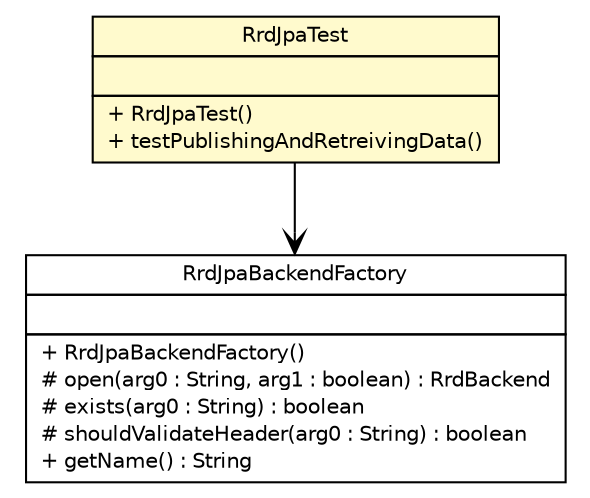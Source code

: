 #!/usr/local/bin/dot
#
# Class diagram 
# Generated by UMLGraph version 5.1 (http://www.umlgraph.org/)
#

digraph G {
	edge [fontname="Helvetica",fontsize=10,labelfontname="Helvetica",labelfontsize=10];
	node [fontname="Helvetica",fontsize=10,shape=plaintext];
	nodesep=0.25;
	ranksep=0.5;
	// net.sereneproject.collector.rrd.RrdJpaTest
	c389 [label=<<table title="net.sereneproject.collector.rrd.RrdJpaTest" border="0" cellborder="1" cellspacing="0" cellpadding="2" port="p" bgcolor="lemonChiffon" href="./RrdJpaTest.html">
		<tr><td><table border="0" cellspacing="0" cellpadding="1">
<tr><td align="center" balign="center"> RrdJpaTest </td></tr>
		</table></td></tr>
		<tr><td><table border="0" cellspacing="0" cellpadding="1">
<tr><td align="left" balign="left">  </td></tr>
		</table></td></tr>
		<tr><td><table border="0" cellspacing="0" cellpadding="1">
<tr><td align="left" balign="left"> + RrdJpaTest() </td></tr>
<tr><td align="left" balign="left"> + testPublishingAndRetreivingData() </td></tr>
		</table></td></tr>
		</table>>, fontname="Helvetica", fontcolor="black", fontsize=10.0];
	// net.sereneproject.collector.rrd.RrdJpaTest NAVASSOC net.sereneproject.collector.rrd.RrdJpaBackendFactory
	c389:p -> c392:p [taillabel="", label="", headlabel="", fontname="Helvetica", fontcolor="black", fontsize=10.0, color="black", arrowhead=open];
	// net.sereneproject.collector.rrd.RrdJpaBackendFactory
	c392 [label=<<table title="net.sereneproject.collector.rrd.RrdJpaBackendFactory" border="0" cellborder="1" cellspacing="0" cellpadding="2" port="p" href="http://java.sun.com/j2se/1.4.2/docs/api/net/sereneproject/collector/rrd/RrdJpaBackendFactory.html">
		<tr><td><table border="0" cellspacing="0" cellpadding="1">
<tr><td align="center" balign="center"> RrdJpaBackendFactory </td></tr>
		</table></td></tr>
		<tr><td><table border="0" cellspacing="0" cellpadding="1">
<tr><td align="left" balign="left">  </td></tr>
		</table></td></tr>
		<tr><td><table border="0" cellspacing="0" cellpadding="1">
<tr><td align="left" balign="left"> + RrdJpaBackendFactory() </td></tr>
<tr><td align="left" balign="left"> # open(arg0 : String, arg1 : boolean) : RrdBackend </td></tr>
<tr><td align="left" balign="left"> # exists(arg0 : String) : boolean </td></tr>
<tr><td align="left" balign="left"> # shouldValidateHeader(arg0 : String) : boolean </td></tr>
<tr><td align="left" balign="left"> + getName() : String </td></tr>
		</table></td></tr>
		</table>>, fontname="Helvetica", fontcolor="black", fontsize=10.0];
}

